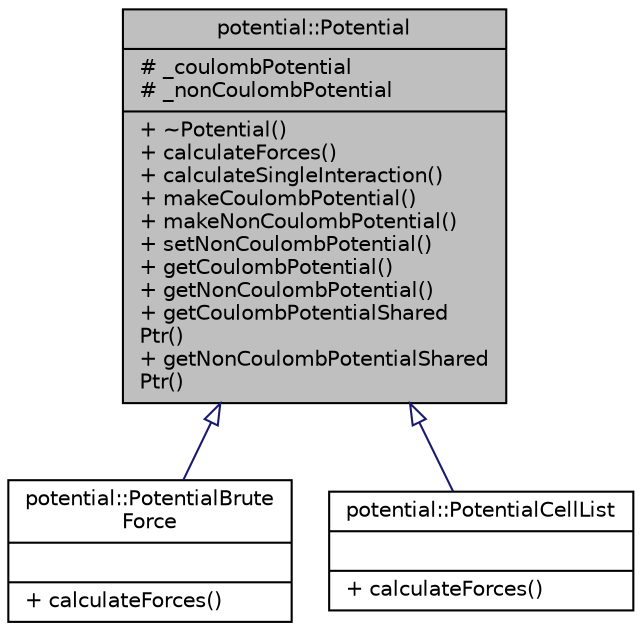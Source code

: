 digraph "potential::Potential"
{
 // LATEX_PDF_SIZE
  edge [fontname="Helvetica",fontsize="10",labelfontname="Helvetica",labelfontsize="10"];
  node [fontname="Helvetica",fontsize="10",shape=record];
  Node1 [label="{potential::Potential\n|# _coulombPotential\l# _nonCoulombPotential\l|+ ~Potential()\l+ calculateForces()\l+ calculateSingleInteraction()\l+ makeCoulombPotential()\l+ makeNonCoulombPotential()\l+ setNonCoulombPotential()\l+ getCoulombPotential()\l+ getNonCoulombPotential()\l+ getCoulombPotentialShared\lPtr()\l+ getNonCoulombPotentialShared\lPtr()\l}",height=0.2,width=0.4,color="black", fillcolor="grey75", style="filled", fontcolor="black",tooltip="base class for all potential routines"];
  Node1 -> Node2 [dir="back",color="midnightblue",fontsize="10",style="solid",arrowtail="onormal",fontname="Helvetica"];
  Node2 [label="{potential::PotentialBrute\lForce\n||+ calculateForces()\l}",height=0.2,width=0.4,color="black", fillcolor="white", style="filled",URL="$classpotential_1_1PotentialBruteForce.html",tooltip="brute force implementation of the potential"];
  Node1 -> Node3 [dir="back",color="midnightblue",fontsize="10",style="solid",arrowtail="onormal",fontname="Helvetica"];
  Node3 [label="{potential::PotentialCellList\n||+ calculateForces()\l}",height=0.2,width=0.4,color="black", fillcolor="white", style="filled",URL="$classpotential_1_1PotentialCellList.html",tooltip="cell list implementation of the potential"];
}
